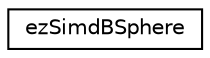 digraph "Graphical Class Hierarchy"
{
 // LATEX_PDF_SIZE
  edge [fontname="Helvetica",fontsize="10",labelfontname="Helvetica",labelfontsize="10"];
  node [fontname="Helvetica",fontsize="10",shape=record];
  rankdir="LR";
  Node0 [label="ezSimdBSphere",height=0.2,width=0.4,color="black", fillcolor="white", style="filled",URL="$d4/db3/classez_simd_b_sphere.htm",tooltip=" "];
}

